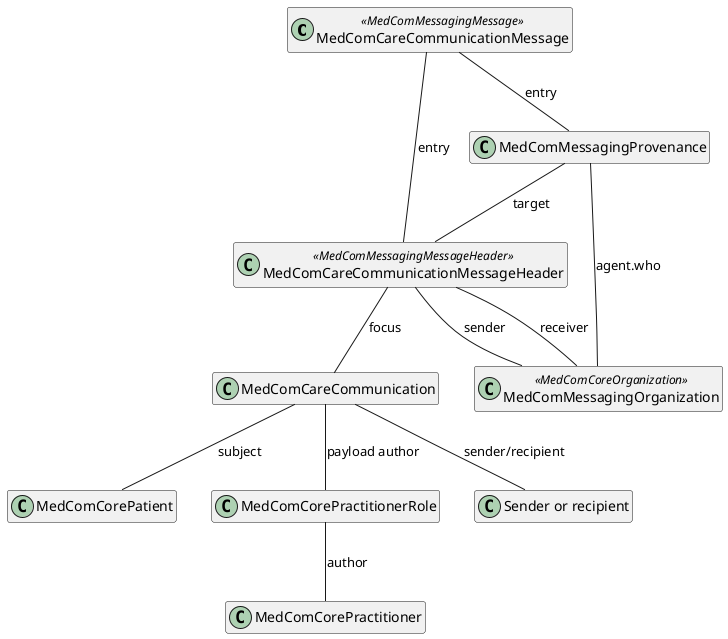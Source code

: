 @startuml CareCommunication

hide empty members

top to bottom direction

class "MedComCareCommunicationMessage" as message <<MedComMessagingMessage>>
class "MedComCareCommunicationMessageHeader" as messageheader <<MedComMessagingMessageHeader>>
class "MedComMessagingProvenance" as provenance
class "MedComMessagingOrganization" as messagingOrganization <<MedComCoreOrganization>>
class "MedComCareCommunication" as communication
class "MedComCorePatient" as patient
class "MedComCorePractitionerRole" as authorRole
class "Sender or recipient" as senderRec
class "MedComCorePractitioner" as author


message -- messageheader : "entry"
messageheader -- communication : "focus"
communication -- patient : "subject"
communication -- authorRole : "payload author"
message -- provenance : "entry"
provenance -- messageheader : "target" 
provenance -- messagingOrganization : "agent.who"
communication -- senderRec : "sender/recipient"
authorRole -- author : "author"


messageheader -- messagingOrganization : "receiver"
messageheader -- messagingOrganization : "sender"
@enduml